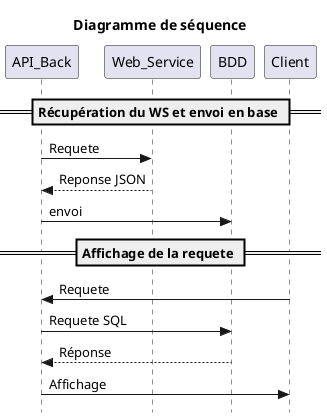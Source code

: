 @startuml
    skinparam Style strictuml

    title Diagramme de séquence

    == Récupération du WS et envoi en base ==
        API_Back -> Web_Service : Requete
        Web_Service --> API_Back : Reponse JSON
        API_Back -> BDD : envoi

    == Affichage de la requete ==
        Client -> API_Back : Requete
        API_Back -> BDD : Requete SQL
        BDD --> API_Back : Réponse
        API_Back -> Client : Affichage

@enduml